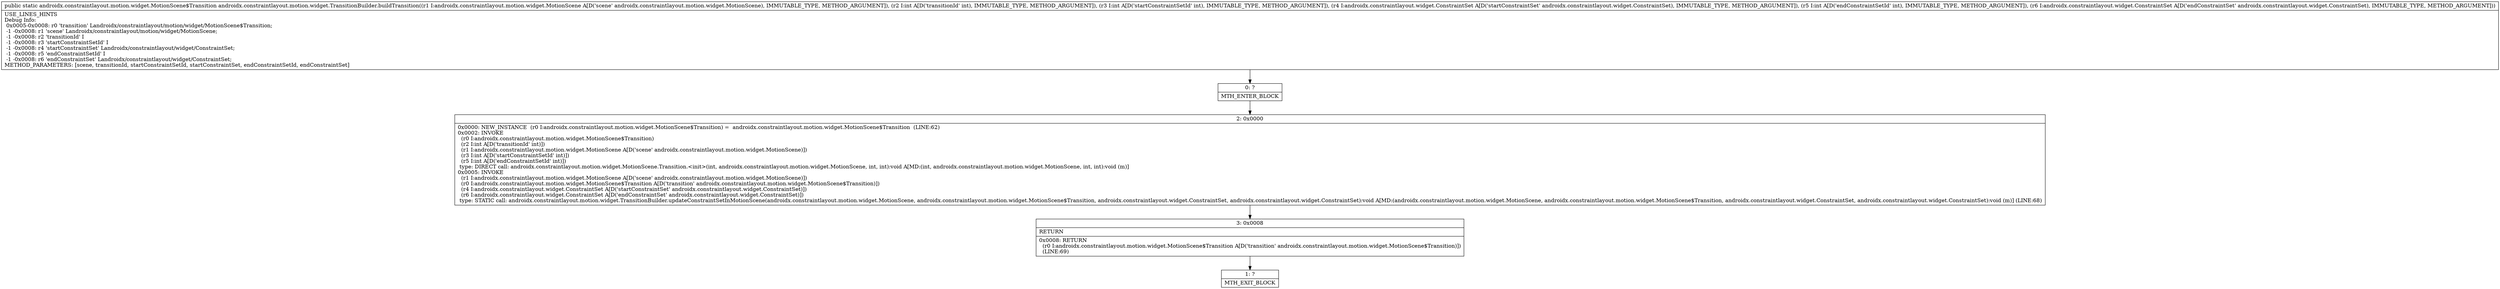 digraph "CFG forandroidx.constraintlayout.motion.widget.TransitionBuilder.buildTransition(Landroidx\/constraintlayout\/motion\/widget\/MotionScene;IILandroidx\/constraintlayout\/widget\/ConstraintSet;ILandroidx\/constraintlayout\/widget\/ConstraintSet;)Landroidx\/constraintlayout\/motion\/widget\/MotionScene$Transition;" {
Node_0 [shape=record,label="{0\:\ ?|MTH_ENTER_BLOCK\l}"];
Node_2 [shape=record,label="{2\:\ 0x0000|0x0000: NEW_INSTANCE  (r0 I:androidx.constraintlayout.motion.widget.MotionScene$Transition) =  androidx.constraintlayout.motion.widget.MotionScene$Transition  (LINE:62)\l0x0002: INVOKE  \l  (r0 I:androidx.constraintlayout.motion.widget.MotionScene$Transition)\l  (r2 I:int A[D('transitionId' int)])\l  (r1 I:androidx.constraintlayout.motion.widget.MotionScene A[D('scene' androidx.constraintlayout.motion.widget.MotionScene)])\l  (r3 I:int A[D('startConstraintSetId' int)])\l  (r5 I:int A[D('endConstraintSetId' int)])\l type: DIRECT call: androidx.constraintlayout.motion.widget.MotionScene.Transition.\<init\>(int, androidx.constraintlayout.motion.widget.MotionScene, int, int):void A[MD:(int, androidx.constraintlayout.motion.widget.MotionScene, int, int):void (m)]\l0x0005: INVOKE  \l  (r1 I:androidx.constraintlayout.motion.widget.MotionScene A[D('scene' androidx.constraintlayout.motion.widget.MotionScene)])\l  (r0 I:androidx.constraintlayout.motion.widget.MotionScene$Transition A[D('transition' androidx.constraintlayout.motion.widget.MotionScene$Transition)])\l  (r4 I:androidx.constraintlayout.widget.ConstraintSet A[D('startConstraintSet' androidx.constraintlayout.widget.ConstraintSet)])\l  (r6 I:androidx.constraintlayout.widget.ConstraintSet A[D('endConstraintSet' androidx.constraintlayout.widget.ConstraintSet)])\l type: STATIC call: androidx.constraintlayout.motion.widget.TransitionBuilder.updateConstraintSetInMotionScene(androidx.constraintlayout.motion.widget.MotionScene, androidx.constraintlayout.motion.widget.MotionScene$Transition, androidx.constraintlayout.widget.ConstraintSet, androidx.constraintlayout.widget.ConstraintSet):void A[MD:(androidx.constraintlayout.motion.widget.MotionScene, androidx.constraintlayout.motion.widget.MotionScene$Transition, androidx.constraintlayout.widget.ConstraintSet, androidx.constraintlayout.widget.ConstraintSet):void (m)] (LINE:68)\l}"];
Node_3 [shape=record,label="{3\:\ 0x0008|RETURN\l|0x0008: RETURN  \l  (r0 I:androidx.constraintlayout.motion.widget.MotionScene$Transition A[D('transition' androidx.constraintlayout.motion.widget.MotionScene$Transition)])\l  (LINE:69)\l}"];
Node_1 [shape=record,label="{1\:\ ?|MTH_EXIT_BLOCK\l}"];
MethodNode[shape=record,label="{public static androidx.constraintlayout.motion.widget.MotionScene$Transition androidx.constraintlayout.motion.widget.TransitionBuilder.buildTransition((r1 I:androidx.constraintlayout.motion.widget.MotionScene A[D('scene' androidx.constraintlayout.motion.widget.MotionScene), IMMUTABLE_TYPE, METHOD_ARGUMENT]), (r2 I:int A[D('transitionId' int), IMMUTABLE_TYPE, METHOD_ARGUMENT]), (r3 I:int A[D('startConstraintSetId' int), IMMUTABLE_TYPE, METHOD_ARGUMENT]), (r4 I:androidx.constraintlayout.widget.ConstraintSet A[D('startConstraintSet' androidx.constraintlayout.widget.ConstraintSet), IMMUTABLE_TYPE, METHOD_ARGUMENT]), (r5 I:int A[D('endConstraintSetId' int), IMMUTABLE_TYPE, METHOD_ARGUMENT]), (r6 I:androidx.constraintlayout.widget.ConstraintSet A[D('endConstraintSet' androidx.constraintlayout.widget.ConstraintSet), IMMUTABLE_TYPE, METHOD_ARGUMENT]))  | USE_LINES_HINTS\lDebug Info:\l  0x0005\-0x0008: r0 'transition' Landroidx\/constraintlayout\/motion\/widget\/MotionScene$Transition;\l  \-1 \-0x0008: r1 'scene' Landroidx\/constraintlayout\/motion\/widget\/MotionScene;\l  \-1 \-0x0008: r2 'transitionId' I\l  \-1 \-0x0008: r3 'startConstraintSetId' I\l  \-1 \-0x0008: r4 'startConstraintSet' Landroidx\/constraintlayout\/widget\/ConstraintSet;\l  \-1 \-0x0008: r5 'endConstraintSetId' I\l  \-1 \-0x0008: r6 'endConstraintSet' Landroidx\/constraintlayout\/widget\/ConstraintSet;\lMETHOD_PARAMETERS: [scene, transitionId, startConstraintSetId, startConstraintSet, endConstraintSetId, endConstraintSet]\l}"];
MethodNode -> Node_0;Node_0 -> Node_2;
Node_2 -> Node_3;
Node_3 -> Node_1;
}

